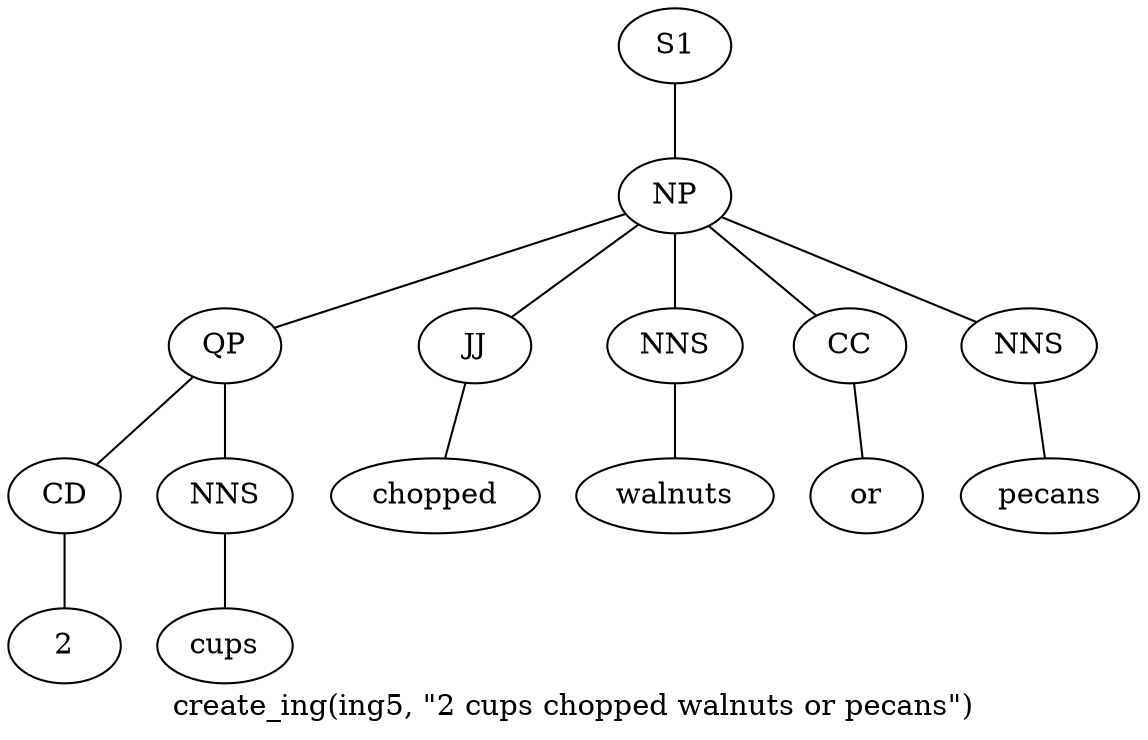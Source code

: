 graph SyntaxGraph {
	label = "create_ing(ing5, \"2 cups chopped walnuts or pecans\")";
	Node0 [label="S1"];
	Node1 [label="NP"];
	Node2 [label="QP"];
	Node3 [label="CD"];
	Node4 [label="2"];
	Node5 [label="NNS"];
	Node6 [label="cups"];
	Node7 [label="JJ"];
	Node8 [label="chopped"];
	Node9 [label="NNS"];
	Node10 [label="walnuts"];
	Node11 [label="CC"];
	Node12 [label="or"];
	Node13 [label="NNS"];
	Node14 [label="pecans"];

	Node0 -- Node1;
	Node1 -- Node2;
	Node1 -- Node7;
	Node1 -- Node9;
	Node1 -- Node11;
	Node1 -- Node13;
	Node2 -- Node3;
	Node2 -- Node5;
	Node3 -- Node4;
	Node5 -- Node6;
	Node7 -- Node8;
	Node9 -- Node10;
	Node11 -- Node12;
	Node13 -- Node14;
}